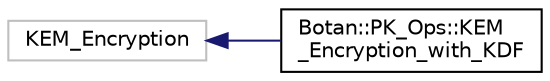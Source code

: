 digraph "Graphical Class Hierarchy"
{
  edge [fontname="Helvetica",fontsize="10",labelfontname="Helvetica",labelfontsize="10"];
  node [fontname="Helvetica",fontsize="10",shape=record];
  rankdir="LR";
  Node483 [label="KEM_Encryption",height=0.2,width=0.4,color="grey75", fillcolor="white", style="filled"];
  Node483 -> Node0 [dir="back",color="midnightblue",fontsize="10",style="solid",fontname="Helvetica"];
  Node0 [label="Botan::PK_Ops::KEM\l_Encryption_with_KDF",height=0.2,width=0.4,color="black", fillcolor="white", style="filled",URL="$class_botan_1_1_p_k___ops_1_1_k_e_m___encryption__with___k_d_f.html"];
}
